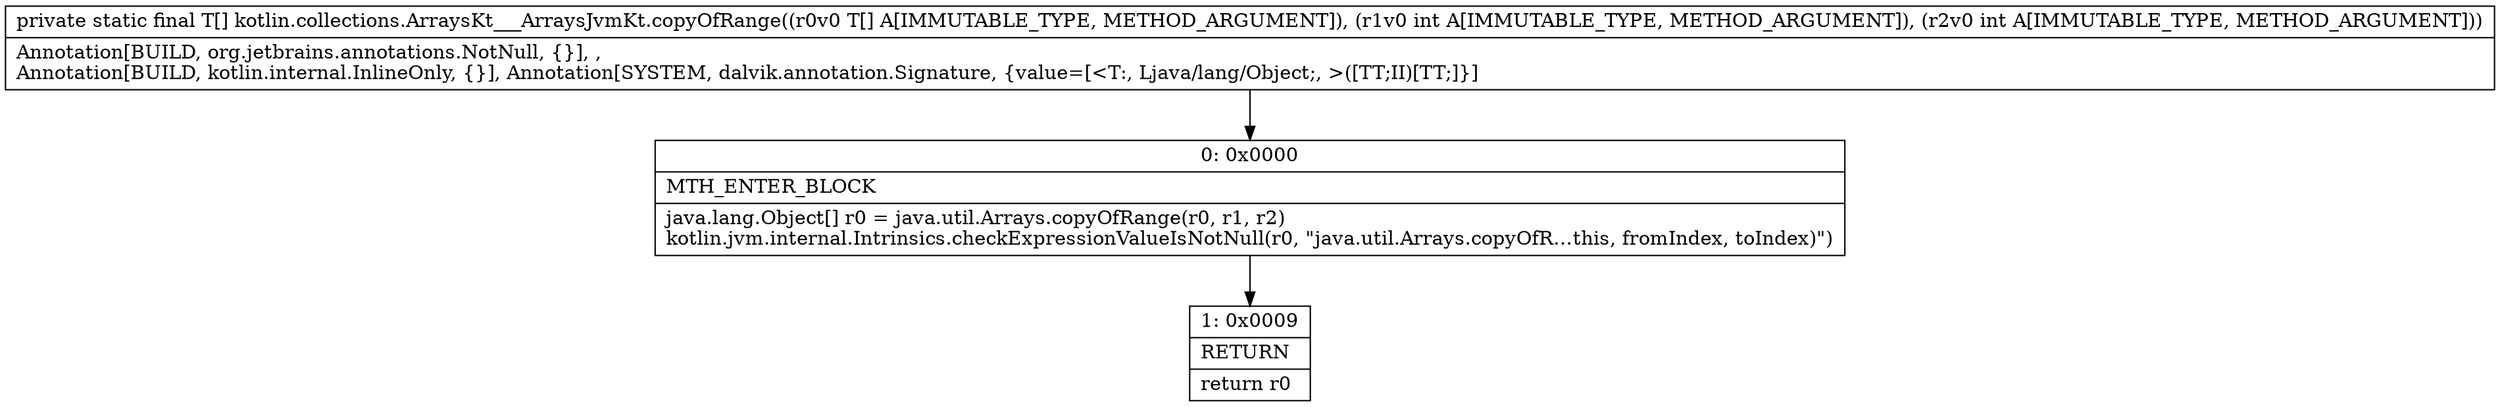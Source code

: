 digraph "CFG forkotlin.collections.ArraysKt___ArraysJvmKt.copyOfRange([Ljava\/lang\/Object;II)[Ljava\/lang\/Object;" {
Node_0 [shape=record,label="{0\:\ 0x0000|MTH_ENTER_BLOCK\l|java.lang.Object[] r0 = java.util.Arrays.copyOfRange(r0, r1, r2)\lkotlin.jvm.internal.Intrinsics.checkExpressionValueIsNotNull(r0, \"java.util.Arrays.copyOfR…this, fromIndex, toIndex)\")\l}"];
Node_1 [shape=record,label="{1\:\ 0x0009|RETURN\l|return r0\l}"];
MethodNode[shape=record,label="{private static final T[] kotlin.collections.ArraysKt___ArraysJvmKt.copyOfRange((r0v0 T[] A[IMMUTABLE_TYPE, METHOD_ARGUMENT]), (r1v0 int A[IMMUTABLE_TYPE, METHOD_ARGUMENT]), (r2v0 int A[IMMUTABLE_TYPE, METHOD_ARGUMENT]))  | Annotation[BUILD, org.jetbrains.annotations.NotNull, \{\}], , \lAnnotation[BUILD, kotlin.internal.InlineOnly, \{\}], Annotation[SYSTEM, dalvik.annotation.Signature, \{value=[\<T:, Ljava\/lang\/Object;, \>([TT;II)[TT;]\}]\l}"];
MethodNode -> Node_0;
Node_0 -> Node_1;
}

